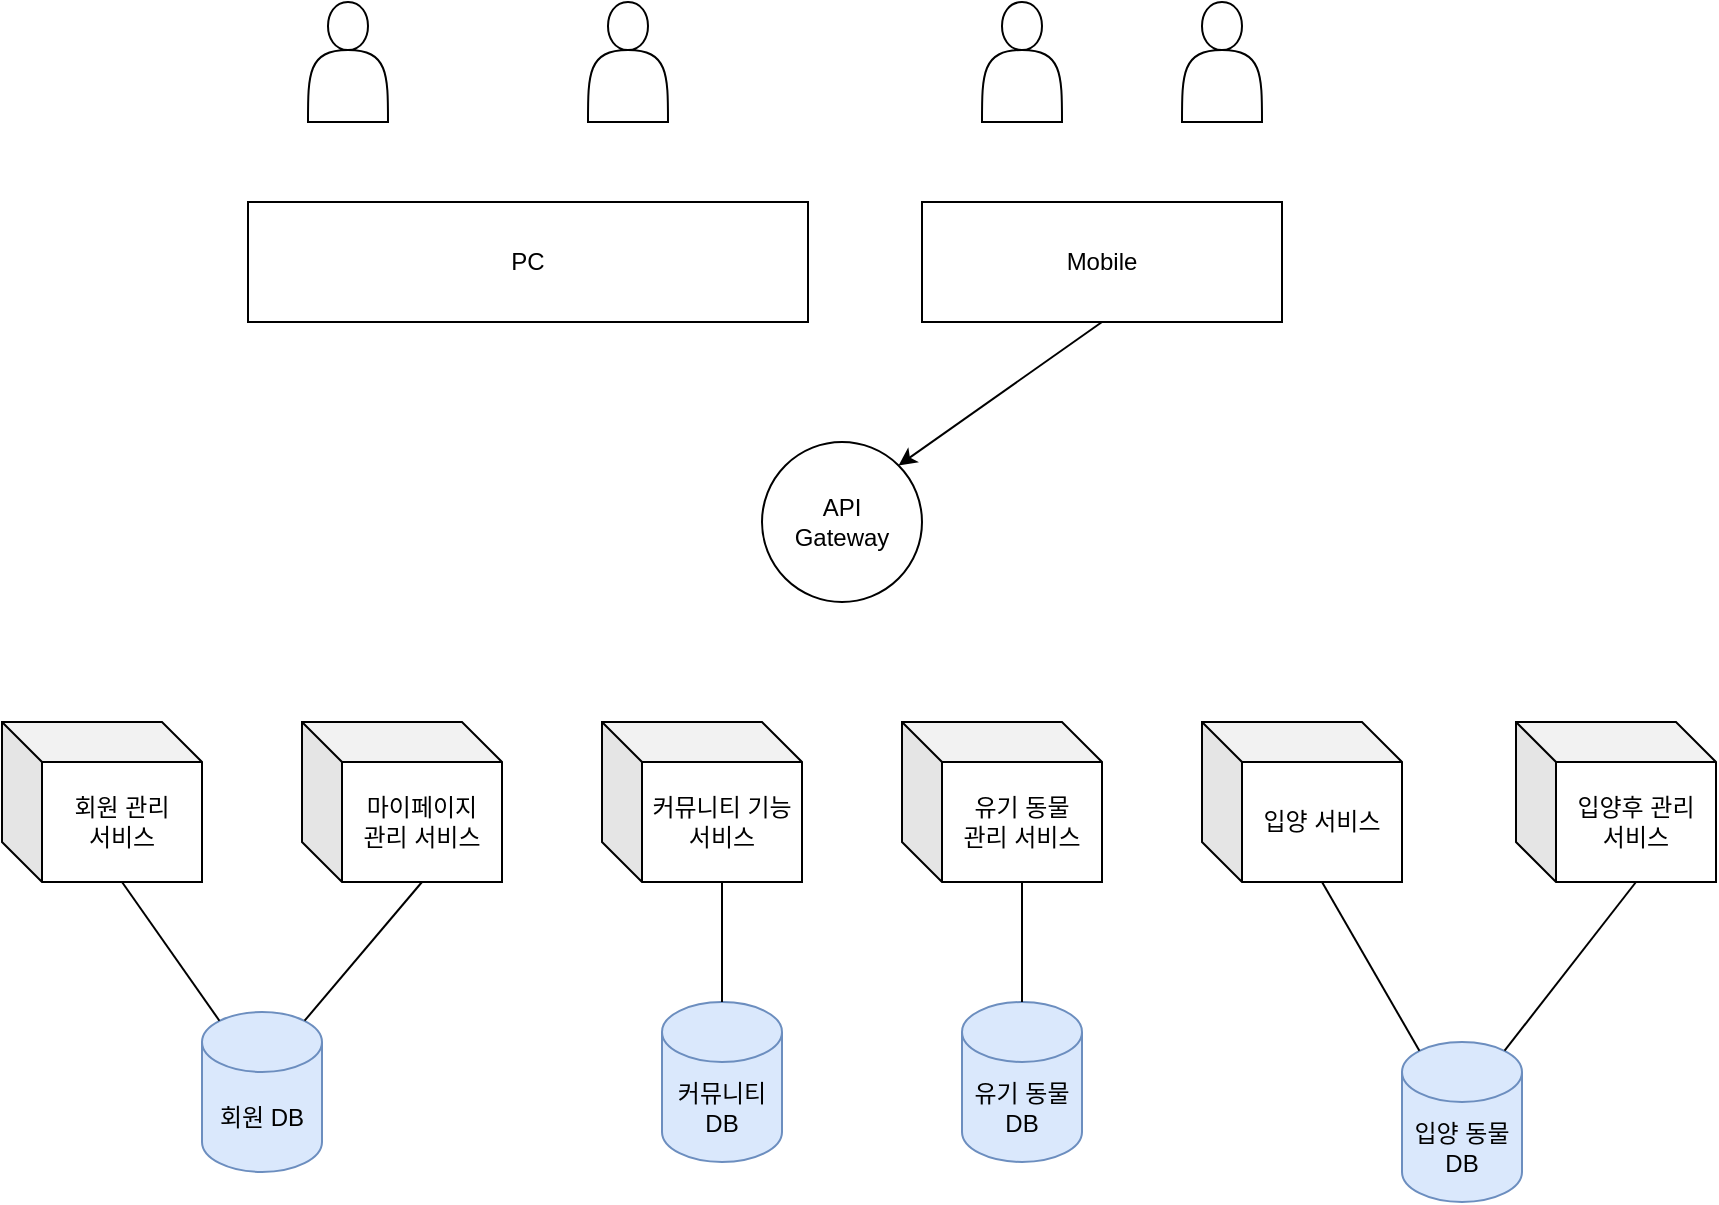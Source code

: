 <mxfile version="21.3.4" type="github">
  <diagram name="페이지-1" id="uvTDxspnUkpA_IORpamM">
    <mxGraphModel dx="1323" dy="770" grid="1" gridSize="10" guides="1" tooltips="1" connect="1" arrows="1" fold="1" page="1" pageScale="1" pageWidth="827" pageHeight="1169" math="0" shadow="0">
      <root>
        <mxCell id="0" />
        <mxCell id="1" parent="0" />
        <mxCell id="xmXZeOzhYYBpa1j1-EJ7-1" value="" style="shape=actor;whiteSpace=wrap;html=1;" vertex="1" parent="1">
          <mxGeometry x="193" y="30" width="40" height="60" as="geometry" />
        </mxCell>
        <mxCell id="xmXZeOzhYYBpa1j1-EJ7-2" value="" style="shape=actor;whiteSpace=wrap;html=1;" vertex="1" parent="1">
          <mxGeometry x="333" y="30" width="40" height="60" as="geometry" />
        </mxCell>
        <mxCell id="xmXZeOzhYYBpa1j1-EJ7-3" value="" style="shape=actor;whiteSpace=wrap;html=1;" vertex="1" parent="1">
          <mxGeometry x="530" y="30" width="40" height="60" as="geometry" />
        </mxCell>
        <mxCell id="xmXZeOzhYYBpa1j1-EJ7-5" value="API&lt;br&gt;Gateway" style="ellipse;whiteSpace=wrap;html=1;aspect=fixed;" vertex="1" parent="1">
          <mxGeometry x="420" y="250" width="80" height="80" as="geometry" />
        </mxCell>
        <mxCell id="xmXZeOzhYYBpa1j1-EJ7-6" value="PC" style="rounded=0;whiteSpace=wrap;html=1;" vertex="1" parent="1">
          <mxGeometry x="163" y="130" width="280" height="60" as="geometry" />
        </mxCell>
        <mxCell id="xmXZeOzhYYBpa1j1-EJ7-8" value="" style="endArrow=classic;html=1;rounded=0;entryX=1;entryY=0;entryDx=0;entryDy=0;exitX=0.5;exitY=1;exitDx=0;exitDy=0;" edge="1" parent="1" source="xmXZeOzhYYBpa1j1-EJ7-9" target="xmXZeOzhYYBpa1j1-EJ7-5">
          <mxGeometry width="50" height="50" relative="1" as="geometry">
            <mxPoint x="443" y="360" as="sourcePoint" />
            <mxPoint x="493" y="310" as="targetPoint" />
            <Array as="points" />
          </mxGeometry>
        </mxCell>
        <mxCell id="xmXZeOzhYYBpa1j1-EJ7-9" value="Mobile" style="rounded=0;whiteSpace=wrap;html=1;" vertex="1" parent="1">
          <mxGeometry x="500" y="130" width="180" height="60" as="geometry" />
        </mxCell>
        <mxCell id="xmXZeOzhYYBpa1j1-EJ7-10" value="" style="shape=actor;whiteSpace=wrap;html=1;" vertex="1" parent="1">
          <mxGeometry x="630" y="30" width="40" height="60" as="geometry" />
        </mxCell>
        <mxCell id="xmXZeOzhYYBpa1j1-EJ7-13" value="회원 관리&lt;br&gt;서비스" style="shape=cube;whiteSpace=wrap;html=1;boundedLbl=1;backgroundOutline=1;darkOpacity=0.05;darkOpacity2=0.1;" vertex="1" parent="1">
          <mxGeometry x="40" y="390" width="100" height="80" as="geometry" />
        </mxCell>
        <mxCell id="xmXZeOzhYYBpa1j1-EJ7-14" value="유기 동물&lt;br&gt;관리 서비스" style="shape=cube;whiteSpace=wrap;html=1;boundedLbl=1;backgroundOutline=1;darkOpacity=0.05;darkOpacity2=0.1;" vertex="1" parent="1">
          <mxGeometry x="490" y="390" width="100" height="80" as="geometry" />
        </mxCell>
        <mxCell id="xmXZeOzhYYBpa1j1-EJ7-15" value="입양 서비스" style="shape=cube;whiteSpace=wrap;html=1;boundedLbl=1;backgroundOutline=1;darkOpacity=0.05;darkOpacity2=0.1;" vertex="1" parent="1">
          <mxGeometry x="640" y="390" width="100" height="80" as="geometry" />
        </mxCell>
        <mxCell id="xmXZeOzhYYBpa1j1-EJ7-16" value="마이페이지&lt;br&gt;관리 서비스" style="shape=cube;whiteSpace=wrap;html=1;boundedLbl=1;backgroundOutline=1;darkOpacity=0.05;darkOpacity2=0.1;" vertex="1" parent="1">
          <mxGeometry x="190" y="390" width="100" height="80" as="geometry" />
        </mxCell>
        <mxCell id="xmXZeOzhYYBpa1j1-EJ7-17" value="커뮤니티 기능&lt;br&gt;서비스" style="shape=cube;whiteSpace=wrap;html=1;boundedLbl=1;backgroundOutline=1;darkOpacity=0.05;darkOpacity2=0.1;" vertex="1" parent="1">
          <mxGeometry x="340" y="390" width="100" height="80" as="geometry" />
        </mxCell>
        <mxCell id="xmXZeOzhYYBpa1j1-EJ7-18" value="입양후 관리&lt;br&gt;서비스" style="shape=cube;whiteSpace=wrap;html=1;boundedLbl=1;backgroundOutline=1;darkOpacity=0.05;darkOpacity2=0.1;" vertex="1" parent="1">
          <mxGeometry x="797" y="390" width="100" height="80" as="geometry" />
        </mxCell>
        <mxCell id="xmXZeOzhYYBpa1j1-EJ7-21" value="회원 DB" style="shape=cylinder3;whiteSpace=wrap;html=1;boundedLbl=1;backgroundOutline=1;size=15;fillColor=#dae8fc;strokeColor=#6c8ebf;" vertex="1" parent="1">
          <mxGeometry x="140" y="535" width="60" height="80" as="geometry" />
        </mxCell>
        <mxCell id="xmXZeOzhYYBpa1j1-EJ7-23" value="커뮤니티&lt;br&gt;DB" style="shape=cylinder3;whiteSpace=wrap;html=1;boundedLbl=1;backgroundOutline=1;size=15;fillColor=#dae8fc;strokeColor=#6c8ebf;" vertex="1" parent="1">
          <mxGeometry x="370" y="530" width="60" height="80" as="geometry" />
        </mxCell>
        <mxCell id="xmXZeOzhYYBpa1j1-EJ7-24" value="유기 동물&lt;br&gt;DB" style="shape=cylinder3;whiteSpace=wrap;html=1;boundedLbl=1;backgroundOutline=1;size=15;fillColor=#dae8fc;strokeColor=#6c8ebf;" vertex="1" parent="1">
          <mxGeometry x="520" y="530" width="60" height="80" as="geometry" />
        </mxCell>
        <mxCell id="xmXZeOzhYYBpa1j1-EJ7-25" value="입양 동물&lt;br&gt;DB" style="shape=cylinder3;whiteSpace=wrap;html=1;boundedLbl=1;backgroundOutline=1;size=15;fillColor=#dae8fc;strokeColor=#6c8ebf;" vertex="1" parent="1">
          <mxGeometry x="740" y="550" width="60" height="80" as="geometry" />
        </mxCell>
        <mxCell id="xmXZeOzhYYBpa1j1-EJ7-27" value="" style="endArrow=none;html=1;rounded=0;exitX=0;exitY=0;exitDx=60;exitDy=80;exitPerimeter=0;entryX=0.145;entryY=0;entryDx=0;entryDy=4.35;entryPerimeter=0;" edge="1" parent="1" source="xmXZeOzhYYBpa1j1-EJ7-13" target="xmXZeOzhYYBpa1j1-EJ7-21">
          <mxGeometry width="50" height="50" relative="1" as="geometry">
            <mxPoint x="410" y="350" as="sourcePoint" />
            <mxPoint x="460" y="300" as="targetPoint" />
          </mxGeometry>
        </mxCell>
        <mxCell id="xmXZeOzhYYBpa1j1-EJ7-28" value="" style="endArrow=none;html=1;rounded=0;exitX=0;exitY=0;exitDx=60;exitDy=80;exitPerimeter=0;entryX=0.855;entryY=0;entryDx=0;entryDy=4.35;entryPerimeter=0;" edge="1" parent="1" source="xmXZeOzhYYBpa1j1-EJ7-16" target="xmXZeOzhYYBpa1j1-EJ7-21">
          <mxGeometry width="50" height="50" relative="1" as="geometry">
            <mxPoint x="410" y="350" as="sourcePoint" />
            <mxPoint x="460" y="300" as="targetPoint" />
          </mxGeometry>
        </mxCell>
        <mxCell id="xmXZeOzhYYBpa1j1-EJ7-29" value="" style="endArrow=none;html=1;rounded=0;entryX=0;entryY=0;entryDx=60;entryDy=80;entryPerimeter=0;exitX=0.5;exitY=0;exitDx=0;exitDy=0;exitPerimeter=0;" edge="1" parent="1" source="xmXZeOzhYYBpa1j1-EJ7-23" target="xmXZeOzhYYBpa1j1-EJ7-17">
          <mxGeometry width="50" height="50" relative="1" as="geometry">
            <mxPoint x="410" y="350" as="sourcePoint" />
            <mxPoint x="460" y="300" as="targetPoint" />
          </mxGeometry>
        </mxCell>
        <mxCell id="xmXZeOzhYYBpa1j1-EJ7-30" value="" style="endArrow=none;html=1;rounded=0;entryX=0;entryY=0;entryDx=60;entryDy=80;entryPerimeter=0;exitX=0.5;exitY=0;exitDx=0;exitDy=0;exitPerimeter=0;" edge="1" parent="1" source="xmXZeOzhYYBpa1j1-EJ7-24" target="xmXZeOzhYYBpa1j1-EJ7-14">
          <mxGeometry width="50" height="50" relative="1" as="geometry">
            <mxPoint x="410" y="350" as="sourcePoint" />
            <mxPoint x="460" y="300" as="targetPoint" />
          </mxGeometry>
        </mxCell>
        <mxCell id="xmXZeOzhYYBpa1j1-EJ7-31" value="" style="endArrow=none;html=1;rounded=0;entryX=0;entryY=0;entryDx=60;entryDy=80;entryPerimeter=0;exitX=0.145;exitY=0;exitDx=0;exitDy=4.35;exitPerimeter=0;" edge="1" parent="1" source="xmXZeOzhYYBpa1j1-EJ7-25" target="xmXZeOzhYYBpa1j1-EJ7-15">
          <mxGeometry width="50" height="50" relative="1" as="geometry">
            <mxPoint x="410" y="350" as="sourcePoint" />
            <mxPoint x="460" y="300" as="targetPoint" />
          </mxGeometry>
        </mxCell>
        <mxCell id="xmXZeOzhYYBpa1j1-EJ7-32" value="" style="endArrow=none;html=1;rounded=0;entryX=0;entryY=0;entryDx=60;entryDy=80;entryPerimeter=0;exitX=0.855;exitY=0;exitDx=0;exitDy=4.35;exitPerimeter=0;" edge="1" parent="1" source="xmXZeOzhYYBpa1j1-EJ7-25" target="xmXZeOzhYYBpa1j1-EJ7-18">
          <mxGeometry width="50" height="50" relative="1" as="geometry">
            <mxPoint x="410" y="350" as="sourcePoint" />
            <mxPoint x="460" y="300" as="targetPoint" />
          </mxGeometry>
        </mxCell>
      </root>
    </mxGraphModel>
  </diagram>
</mxfile>
